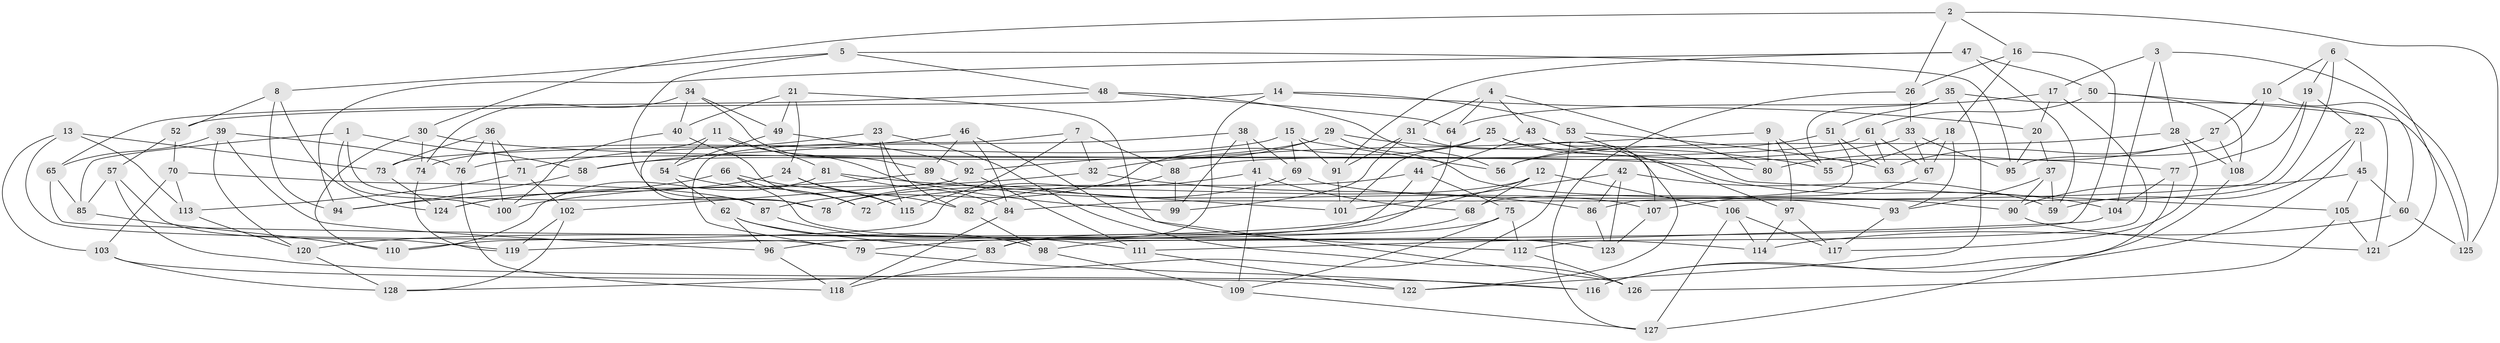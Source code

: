 // coarse degree distribution, {6: 0.275, 7: 0.275, 5: 0.05, 8: 0.175, 9: 0.175, 4: 0.05}
// Generated by graph-tools (version 1.1) at 2025/38/03/04/25 23:38:11]
// undirected, 128 vertices, 256 edges
graph export_dot {
  node [color=gray90,style=filled];
  1;
  2;
  3;
  4;
  5;
  6;
  7;
  8;
  9;
  10;
  11;
  12;
  13;
  14;
  15;
  16;
  17;
  18;
  19;
  20;
  21;
  22;
  23;
  24;
  25;
  26;
  27;
  28;
  29;
  30;
  31;
  32;
  33;
  34;
  35;
  36;
  37;
  38;
  39;
  40;
  41;
  42;
  43;
  44;
  45;
  46;
  47;
  48;
  49;
  50;
  51;
  52;
  53;
  54;
  55;
  56;
  57;
  58;
  59;
  60;
  61;
  62;
  63;
  64;
  65;
  66;
  67;
  68;
  69;
  70;
  71;
  72;
  73;
  74;
  75;
  76;
  77;
  78;
  79;
  80;
  81;
  82;
  83;
  84;
  85;
  86;
  87;
  88;
  89;
  90;
  91;
  92;
  93;
  94;
  95;
  96;
  97;
  98;
  99;
  100;
  101;
  102;
  103;
  104;
  105;
  106;
  107;
  108;
  109;
  110;
  111;
  112;
  113;
  114;
  115;
  116;
  117;
  118;
  119;
  120;
  121;
  122;
  123;
  124;
  125;
  126;
  127;
  128;
  1 -- 100;
  1 -- 78;
  1 -- 58;
  1 -- 85;
  2 -- 125;
  2 -- 16;
  2 -- 26;
  2 -- 30;
  3 -- 17;
  3 -- 28;
  3 -- 104;
  3 -- 125;
  4 -- 64;
  4 -- 31;
  4 -- 80;
  4 -- 43;
  5 -- 95;
  5 -- 8;
  5 -- 78;
  5 -- 48;
  6 -- 10;
  6 -- 121;
  6 -- 68;
  6 -- 19;
  7 -- 32;
  7 -- 88;
  7 -- 115;
  7 -- 79;
  8 -- 124;
  8 -- 52;
  8 -- 94;
  9 -- 32;
  9 -- 97;
  9 -- 55;
  9 -- 80;
  10 -- 60;
  10 -- 95;
  10 -- 27;
  11 -- 81;
  11 -- 87;
  11 -- 54;
  11 -- 99;
  12 -- 106;
  12 -- 120;
  12 -- 68;
  12 -- 72;
  13 -- 113;
  13 -- 103;
  13 -- 73;
  13 -- 79;
  14 -- 53;
  14 -- 52;
  14 -- 20;
  14 -- 83;
  15 -- 69;
  15 -- 56;
  15 -- 74;
  15 -- 91;
  16 -- 26;
  16 -- 18;
  16 -- 98;
  17 -- 64;
  17 -- 112;
  17 -- 20;
  18 -- 93;
  18 -- 67;
  18 -- 55;
  19 -- 22;
  19 -- 77;
  19 -- 84;
  20 -- 95;
  20 -- 37;
  21 -- 24;
  21 -- 40;
  21 -- 126;
  21 -- 49;
  22 -- 45;
  22 -- 116;
  22 -- 59;
  23 -- 115;
  23 -- 71;
  23 -- 82;
  23 -- 126;
  24 -- 115;
  24 -- 124;
  24 -- 82;
  25 -- 104;
  25 -- 87;
  25 -- 77;
  25 -- 101;
  26 -- 33;
  26 -- 127;
  27 -- 80;
  27 -- 63;
  27 -- 108;
  28 -- 56;
  28 -- 117;
  28 -- 108;
  29 -- 58;
  29 -- 92;
  29 -- 55;
  29 -- 90;
  30 -- 80;
  30 -- 74;
  30 -- 110;
  31 -- 99;
  31 -- 91;
  31 -- 122;
  32 -- 100;
  32 -- 86;
  33 -- 67;
  33 -- 95;
  33 -- 88;
  34 -- 49;
  34 -- 40;
  34 -- 74;
  34 -- 89;
  35 -- 55;
  35 -- 122;
  35 -- 51;
  35 -- 121;
  36 -- 71;
  36 -- 73;
  36 -- 76;
  36 -- 100;
  37 -- 59;
  37 -- 90;
  37 -- 93;
  38 -- 73;
  38 -- 41;
  38 -- 99;
  38 -- 69;
  39 -- 96;
  39 -- 76;
  39 -- 120;
  39 -- 65;
  40 -- 100;
  40 -- 72;
  41 -- 109;
  41 -- 82;
  41 -- 68;
  42 -- 123;
  42 -- 101;
  42 -- 59;
  42 -- 86;
  43 -- 105;
  43 -- 44;
  43 -- 107;
  44 -- 75;
  44 -- 119;
  44 -- 78;
  45 -- 90;
  45 -- 60;
  45 -- 105;
  46 -- 89;
  46 -- 112;
  46 -- 58;
  46 -- 84;
  47 -- 94;
  47 -- 50;
  47 -- 59;
  47 -- 91;
  48 -- 64;
  48 -- 56;
  48 -- 65;
  49 -- 92;
  49 -- 54;
  50 -- 61;
  50 -- 125;
  50 -- 108;
  51 -- 56;
  51 -- 63;
  51 -- 86;
  52 -- 57;
  52 -- 70;
  53 -- 128;
  53 -- 63;
  53 -- 97;
  54 -- 72;
  54 -- 62;
  57 -- 116;
  57 -- 85;
  57 -- 119;
  58 -- 94;
  60 -- 125;
  60 -- 114;
  61 -- 67;
  61 -- 76;
  61 -- 63;
  62 -- 83;
  62 -- 96;
  62 -- 98;
  64 -- 96;
  65 -- 114;
  65 -- 85;
  66 -- 72;
  66 -- 115;
  66 -- 94;
  66 -- 123;
  67 -- 107;
  68 -- 79;
  69 -- 78;
  69 -- 93;
  70 -- 113;
  70 -- 87;
  70 -- 103;
  71 -- 113;
  71 -- 102;
  73 -- 124;
  74 -- 119;
  75 -- 109;
  75 -- 112;
  75 -- 83;
  76 -- 118;
  77 -- 104;
  77 -- 116;
  79 -- 116;
  81 -- 101;
  81 -- 84;
  81 -- 110;
  82 -- 98;
  83 -- 118;
  84 -- 118;
  85 -- 110;
  86 -- 123;
  87 -- 111;
  88 -- 99;
  88 -- 110;
  89 -- 107;
  89 -- 124;
  90 -- 121;
  91 -- 101;
  92 -- 102;
  92 -- 111;
  93 -- 117;
  96 -- 118;
  97 -- 117;
  97 -- 114;
  98 -- 109;
  102 -- 128;
  102 -- 119;
  103 -- 122;
  103 -- 128;
  104 -- 111;
  105 -- 121;
  105 -- 126;
  106 -- 127;
  106 -- 117;
  106 -- 114;
  107 -- 123;
  108 -- 127;
  109 -- 127;
  111 -- 122;
  112 -- 126;
  113 -- 120;
  120 -- 128;
}
